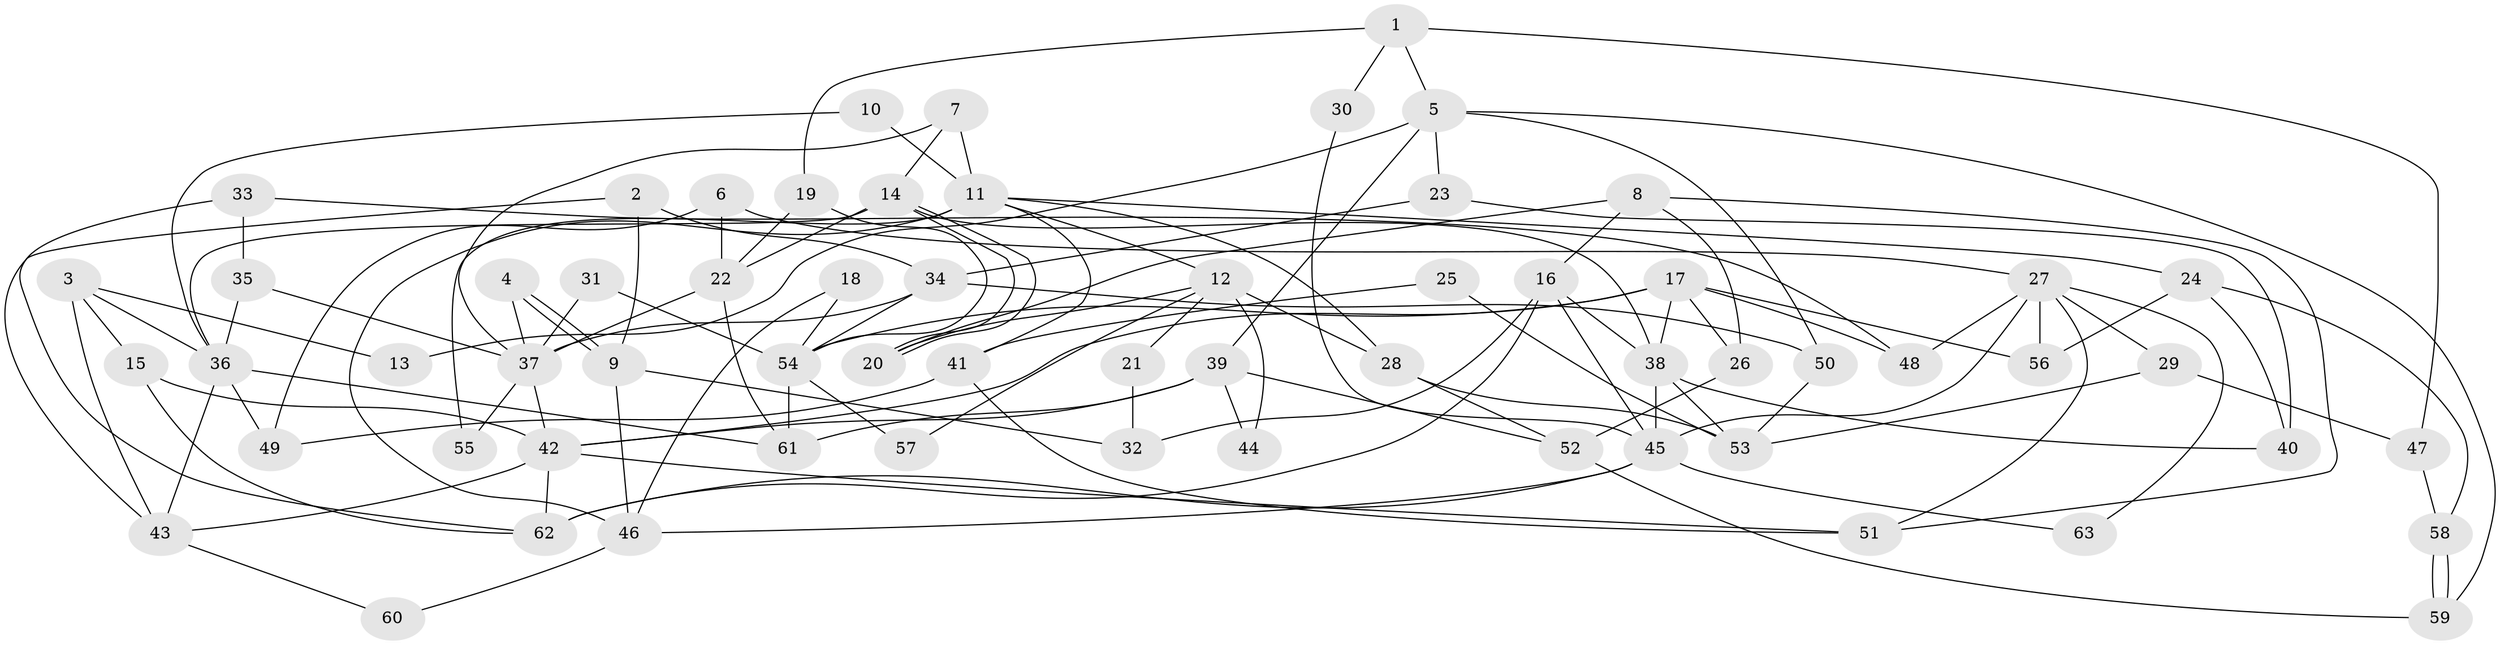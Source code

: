 // Generated by graph-tools (version 1.1) at 2025/14/03/09/25 04:14:50]
// undirected, 63 vertices, 126 edges
graph export_dot {
graph [start="1"]
  node [color=gray90,style=filled];
  1;
  2;
  3;
  4;
  5;
  6;
  7;
  8;
  9;
  10;
  11;
  12;
  13;
  14;
  15;
  16;
  17;
  18;
  19;
  20;
  21;
  22;
  23;
  24;
  25;
  26;
  27;
  28;
  29;
  30;
  31;
  32;
  33;
  34;
  35;
  36;
  37;
  38;
  39;
  40;
  41;
  42;
  43;
  44;
  45;
  46;
  47;
  48;
  49;
  50;
  51;
  52;
  53;
  54;
  55;
  56;
  57;
  58;
  59;
  60;
  61;
  62;
  63;
  1 -- 47;
  1 -- 5;
  1 -- 19;
  1 -- 30;
  2 -- 34;
  2 -- 43;
  2 -- 9;
  3 -- 36;
  3 -- 43;
  3 -- 13;
  3 -- 15;
  4 -- 9;
  4 -- 9;
  4 -- 37;
  5 -- 23;
  5 -- 39;
  5 -- 13;
  5 -- 50;
  5 -- 59;
  6 -- 27;
  6 -- 22;
  6 -- 49;
  7 -- 14;
  7 -- 11;
  7 -- 37;
  8 -- 26;
  8 -- 16;
  8 -- 20;
  8 -- 51;
  9 -- 32;
  9 -- 46;
  10 -- 36;
  10 -- 11;
  11 -- 12;
  11 -- 41;
  11 -- 24;
  11 -- 28;
  11 -- 46;
  11 -- 55;
  12 -- 28;
  12 -- 20;
  12 -- 21;
  12 -- 44;
  12 -- 57;
  14 -- 22;
  14 -- 20;
  14 -- 20;
  14 -- 36;
  14 -- 38;
  15 -- 42;
  15 -- 62;
  16 -- 38;
  16 -- 62;
  16 -- 32;
  16 -- 45;
  17 -- 42;
  17 -- 38;
  17 -- 26;
  17 -- 48;
  17 -- 54;
  17 -- 56;
  18 -- 46;
  18 -- 54;
  19 -- 22;
  19 -- 54;
  21 -- 32;
  22 -- 37;
  22 -- 61;
  23 -- 40;
  23 -- 34;
  24 -- 56;
  24 -- 40;
  24 -- 58;
  25 -- 53;
  25 -- 41;
  26 -- 52;
  27 -- 48;
  27 -- 45;
  27 -- 29;
  27 -- 51;
  27 -- 56;
  27 -- 63;
  28 -- 53;
  28 -- 52;
  29 -- 53;
  29 -- 47;
  30 -- 45;
  31 -- 54;
  31 -- 37;
  33 -- 35;
  33 -- 62;
  33 -- 48;
  34 -- 37;
  34 -- 54;
  34 -- 50;
  35 -- 36;
  35 -- 37;
  36 -- 61;
  36 -- 43;
  36 -- 49;
  37 -- 42;
  37 -- 55;
  38 -- 45;
  38 -- 40;
  38 -- 53;
  39 -- 42;
  39 -- 52;
  39 -- 44;
  39 -- 61;
  41 -- 51;
  41 -- 49;
  42 -- 62;
  42 -- 51;
  42 -- 43;
  43 -- 60;
  45 -- 46;
  45 -- 62;
  45 -- 63;
  46 -- 60;
  47 -- 58;
  50 -- 53;
  52 -- 59;
  54 -- 57;
  54 -- 61;
  58 -- 59;
  58 -- 59;
}
